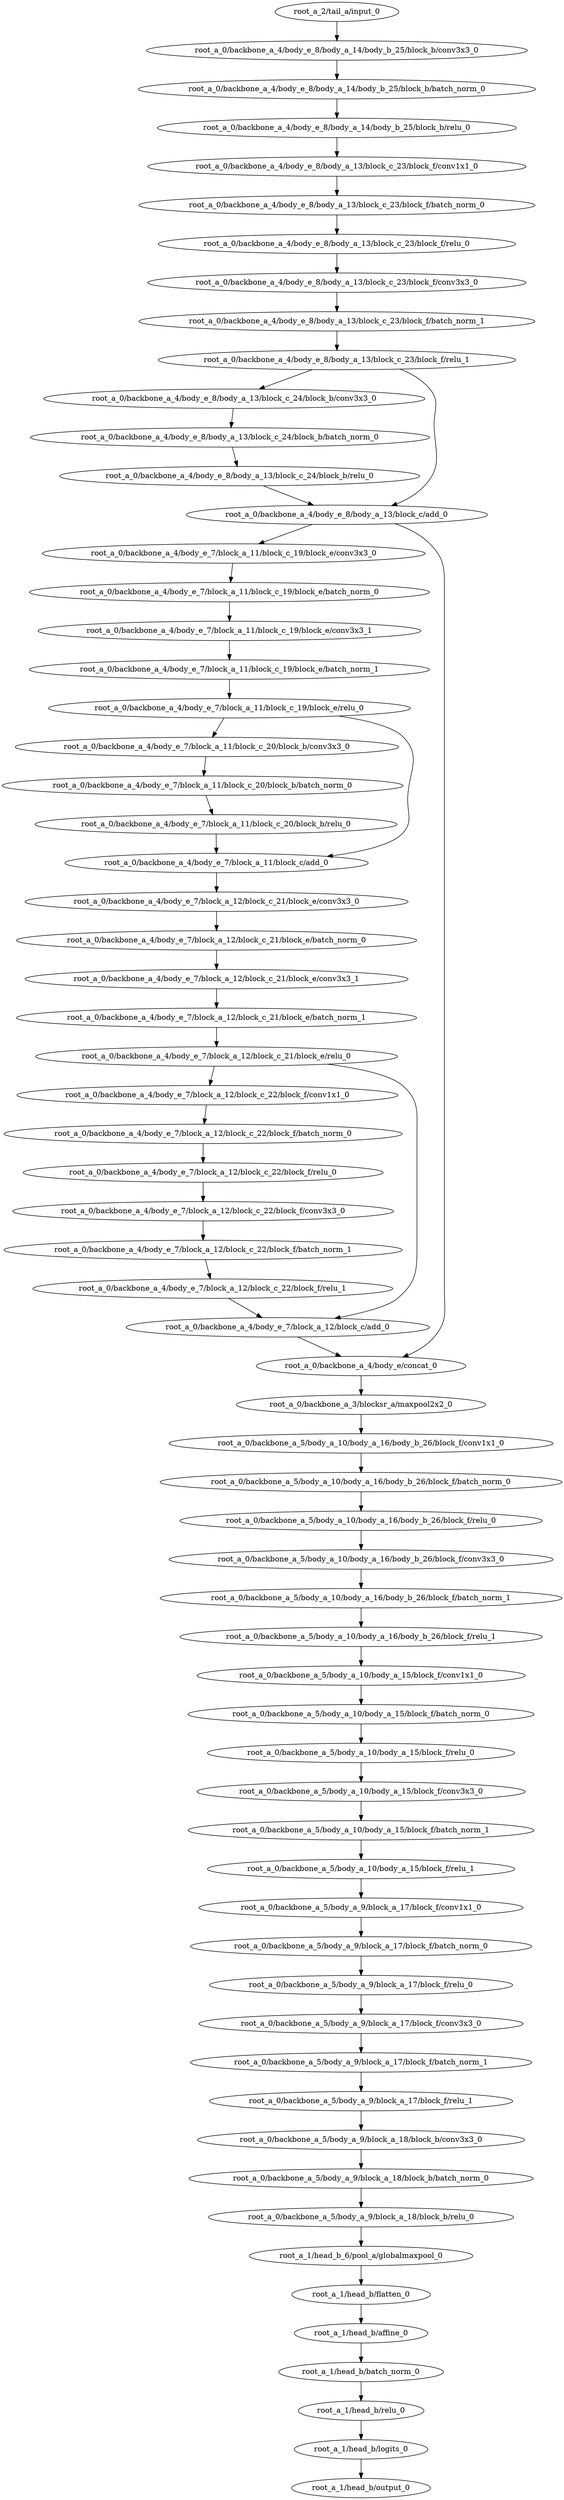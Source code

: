 digraph root_a {
	"root_a_2/tail_a/input_0"
	"root_a_0/backbone_a_4/body_e_8/body_a_14/body_b_25/block_b/conv3x3_0"
	"root_a_0/backbone_a_4/body_e_8/body_a_14/body_b_25/block_b/batch_norm_0"
	"root_a_0/backbone_a_4/body_e_8/body_a_14/body_b_25/block_b/relu_0"
	"root_a_0/backbone_a_4/body_e_8/body_a_13/block_c_23/block_f/conv1x1_0"
	"root_a_0/backbone_a_4/body_e_8/body_a_13/block_c_23/block_f/batch_norm_0"
	"root_a_0/backbone_a_4/body_e_8/body_a_13/block_c_23/block_f/relu_0"
	"root_a_0/backbone_a_4/body_e_8/body_a_13/block_c_23/block_f/conv3x3_0"
	"root_a_0/backbone_a_4/body_e_8/body_a_13/block_c_23/block_f/batch_norm_1"
	"root_a_0/backbone_a_4/body_e_8/body_a_13/block_c_23/block_f/relu_1"
	"root_a_0/backbone_a_4/body_e_8/body_a_13/block_c_24/block_b/conv3x3_0"
	"root_a_0/backbone_a_4/body_e_8/body_a_13/block_c_24/block_b/batch_norm_0"
	"root_a_0/backbone_a_4/body_e_8/body_a_13/block_c_24/block_b/relu_0"
	"root_a_0/backbone_a_4/body_e_8/body_a_13/block_c/add_0"
	"root_a_0/backbone_a_4/body_e_7/block_a_11/block_c_19/block_e/conv3x3_0"
	"root_a_0/backbone_a_4/body_e_7/block_a_11/block_c_19/block_e/batch_norm_0"
	"root_a_0/backbone_a_4/body_e_7/block_a_11/block_c_19/block_e/conv3x3_1"
	"root_a_0/backbone_a_4/body_e_7/block_a_11/block_c_19/block_e/batch_norm_1"
	"root_a_0/backbone_a_4/body_e_7/block_a_11/block_c_19/block_e/relu_0"
	"root_a_0/backbone_a_4/body_e_7/block_a_11/block_c_20/block_b/conv3x3_0"
	"root_a_0/backbone_a_4/body_e_7/block_a_11/block_c_20/block_b/batch_norm_0"
	"root_a_0/backbone_a_4/body_e_7/block_a_11/block_c_20/block_b/relu_0"
	"root_a_0/backbone_a_4/body_e_7/block_a_11/block_c/add_0"
	"root_a_0/backbone_a_4/body_e_7/block_a_12/block_c_21/block_e/conv3x3_0"
	"root_a_0/backbone_a_4/body_e_7/block_a_12/block_c_21/block_e/batch_norm_0"
	"root_a_0/backbone_a_4/body_e_7/block_a_12/block_c_21/block_e/conv3x3_1"
	"root_a_0/backbone_a_4/body_e_7/block_a_12/block_c_21/block_e/batch_norm_1"
	"root_a_0/backbone_a_4/body_e_7/block_a_12/block_c_21/block_e/relu_0"
	"root_a_0/backbone_a_4/body_e_7/block_a_12/block_c_22/block_f/conv1x1_0"
	"root_a_0/backbone_a_4/body_e_7/block_a_12/block_c_22/block_f/batch_norm_0"
	"root_a_0/backbone_a_4/body_e_7/block_a_12/block_c_22/block_f/relu_0"
	"root_a_0/backbone_a_4/body_e_7/block_a_12/block_c_22/block_f/conv3x3_0"
	"root_a_0/backbone_a_4/body_e_7/block_a_12/block_c_22/block_f/batch_norm_1"
	"root_a_0/backbone_a_4/body_e_7/block_a_12/block_c_22/block_f/relu_1"
	"root_a_0/backbone_a_4/body_e_7/block_a_12/block_c/add_0"
	"root_a_0/backbone_a_4/body_e/concat_0"
	"root_a_0/backbone_a_3/blocksr_a/maxpool2x2_0"
	"root_a_0/backbone_a_5/body_a_10/body_a_16/body_b_26/block_f/conv1x1_0"
	"root_a_0/backbone_a_5/body_a_10/body_a_16/body_b_26/block_f/batch_norm_0"
	"root_a_0/backbone_a_5/body_a_10/body_a_16/body_b_26/block_f/relu_0"
	"root_a_0/backbone_a_5/body_a_10/body_a_16/body_b_26/block_f/conv3x3_0"
	"root_a_0/backbone_a_5/body_a_10/body_a_16/body_b_26/block_f/batch_norm_1"
	"root_a_0/backbone_a_5/body_a_10/body_a_16/body_b_26/block_f/relu_1"
	"root_a_0/backbone_a_5/body_a_10/body_a_15/block_f/conv1x1_0"
	"root_a_0/backbone_a_5/body_a_10/body_a_15/block_f/batch_norm_0"
	"root_a_0/backbone_a_5/body_a_10/body_a_15/block_f/relu_0"
	"root_a_0/backbone_a_5/body_a_10/body_a_15/block_f/conv3x3_0"
	"root_a_0/backbone_a_5/body_a_10/body_a_15/block_f/batch_norm_1"
	"root_a_0/backbone_a_5/body_a_10/body_a_15/block_f/relu_1"
	"root_a_0/backbone_a_5/body_a_9/block_a_17/block_f/conv1x1_0"
	"root_a_0/backbone_a_5/body_a_9/block_a_17/block_f/batch_norm_0"
	"root_a_0/backbone_a_5/body_a_9/block_a_17/block_f/relu_0"
	"root_a_0/backbone_a_5/body_a_9/block_a_17/block_f/conv3x3_0"
	"root_a_0/backbone_a_5/body_a_9/block_a_17/block_f/batch_norm_1"
	"root_a_0/backbone_a_5/body_a_9/block_a_17/block_f/relu_1"
	"root_a_0/backbone_a_5/body_a_9/block_a_18/block_b/conv3x3_0"
	"root_a_0/backbone_a_5/body_a_9/block_a_18/block_b/batch_norm_0"
	"root_a_0/backbone_a_5/body_a_9/block_a_18/block_b/relu_0"
	"root_a_1/head_b_6/pool_a/globalmaxpool_0"
	"root_a_1/head_b/flatten_0"
	"root_a_1/head_b/affine_0"
	"root_a_1/head_b/batch_norm_0"
	"root_a_1/head_b/relu_0"
	"root_a_1/head_b/logits_0"
	"root_a_1/head_b/output_0"

	"root_a_2/tail_a/input_0" -> "root_a_0/backbone_a_4/body_e_8/body_a_14/body_b_25/block_b/conv3x3_0"
	"root_a_0/backbone_a_4/body_e_8/body_a_14/body_b_25/block_b/conv3x3_0" -> "root_a_0/backbone_a_4/body_e_8/body_a_14/body_b_25/block_b/batch_norm_0"
	"root_a_0/backbone_a_4/body_e_8/body_a_14/body_b_25/block_b/batch_norm_0" -> "root_a_0/backbone_a_4/body_e_8/body_a_14/body_b_25/block_b/relu_0"
	"root_a_0/backbone_a_4/body_e_8/body_a_14/body_b_25/block_b/relu_0" -> "root_a_0/backbone_a_4/body_e_8/body_a_13/block_c_23/block_f/conv1x1_0"
	"root_a_0/backbone_a_4/body_e_8/body_a_13/block_c_23/block_f/conv1x1_0" -> "root_a_0/backbone_a_4/body_e_8/body_a_13/block_c_23/block_f/batch_norm_0"
	"root_a_0/backbone_a_4/body_e_8/body_a_13/block_c_23/block_f/batch_norm_0" -> "root_a_0/backbone_a_4/body_e_8/body_a_13/block_c_23/block_f/relu_0"
	"root_a_0/backbone_a_4/body_e_8/body_a_13/block_c_23/block_f/relu_0" -> "root_a_0/backbone_a_4/body_e_8/body_a_13/block_c_23/block_f/conv3x3_0"
	"root_a_0/backbone_a_4/body_e_8/body_a_13/block_c_23/block_f/conv3x3_0" -> "root_a_0/backbone_a_4/body_e_8/body_a_13/block_c_23/block_f/batch_norm_1"
	"root_a_0/backbone_a_4/body_e_8/body_a_13/block_c_23/block_f/batch_norm_1" -> "root_a_0/backbone_a_4/body_e_8/body_a_13/block_c_23/block_f/relu_1"
	"root_a_0/backbone_a_4/body_e_8/body_a_13/block_c_23/block_f/relu_1" -> "root_a_0/backbone_a_4/body_e_8/body_a_13/block_c_24/block_b/conv3x3_0"
	"root_a_0/backbone_a_4/body_e_8/body_a_13/block_c_24/block_b/conv3x3_0" -> "root_a_0/backbone_a_4/body_e_8/body_a_13/block_c_24/block_b/batch_norm_0"
	"root_a_0/backbone_a_4/body_e_8/body_a_13/block_c_24/block_b/batch_norm_0" -> "root_a_0/backbone_a_4/body_e_8/body_a_13/block_c_24/block_b/relu_0"
	"root_a_0/backbone_a_4/body_e_8/body_a_13/block_c_24/block_b/relu_0" -> "root_a_0/backbone_a_4/body_e_8/body_a_13/block_c/add_0"
	"root_a_0/backbone_a_4/body_e_8/body_a_13/block_c_23/block_f/relu_1" -> "root_a_0/backbone_a_4/body_e_8/body_a_13/block_c/add_0"
	"root_a_0/backbone_a_4/body_e_8/body_a_13/block_c/add_0" -> "root_a_0/backbone_a_4/body_e_7/block_a_11/block_c_19/block_e/conv3x3_0"
	"root_a_0/backbone_a_4/body_e_7/block_a_11/block_c_19/block_e/conv3x3_0" -> "root_a_0/backbone_a_4/body_e_7/block_a_11/block_c_19/block_e/batch_norm_0"
	"root_a_0/backbone_a_4/body_e_7/block_a_11/block_c_19/block_e/batch_norm_0" -> "root_a_0/backbone_a_4/body_e_7/block_a_11/block_c_19/block_e/conv3x3_1"
	"root_a_0/backbone_a_4/body_e_7/block_a_11/block_c_19/block_e/conv3x3_1" -> "root_a_0/backbone_a_4/body_e_7/block_a_11/block_c_19/block_e/batch_norm_1"
	"root_a_0/backbone_a_4/body_e_7/block_a_11/block_c_19/block_e/batch_norm_1" -> "root_a_0/backbone_a_4/body_e_7/block_a_11/block_c_19/block_e/relu_0"
	"root_a_0/backbone_a_4/body_e_7/block_a_11/block_c_19/block_e/relu_0" -> "root_a_0/backbone_a_4/body_e_7/block_a_11/block_c_20/block_b/conv3x3_0"
	"root_a_0/backbone_a_4/body_e_7/block_a_11/block_c_20/block_b/conv3x3_0" -> "root_a_0/backbone_a_4/body_e_7/block_a_11/block_c_20/block_b/batch_norm_0"
	"root_a_0/backbone_a_4/body_e_7/block_a_11/block_c_20/block_b/batch_norm_0" -> "root_a_0/backbone_a_4/body_e_7/block_a_11/block_c_20/block_b/relu_0"
	"root_a_0/backbone_a_4/body_e_7/block_a_11/block_c_19/block_e/relu_0" -> "root_a_0/backbone_a_4/body_e_7/block_a_11/block_c/add_0"
	"root_a_0/backbone_a_4/body_e_7/block_a_11/block_c_20/block_b/relu_0" -> "root_a_0/backbone_a_4/body_e_7/block_a_11/block_c/add_0"
	"root_a_0/backbone_a_4/body_e_7/block_a_11/block_c/add_0" -> "root_a_0/backbone_a_4/body_e_7/block_a_12/block_c_21/block_e/conv3x3_0"
	"root_a_0/backbone_a_4/body_e_7/block_a_12/block_c_21/block_e/conv3x3_0" -> "root_a_0/backbone_a_4/body_e_7/block_a_12/block_c_21/block_e/batch_norm_0"
	"root_a_0/backbone_a_4/body_e_7/block_a_12/block_c_21/block_e/batch_norm_0" -> "root_a_0/backbone_a_4/body_e_7/block_a_12/block_c_21/block_e/conv3x3_1"
	"root_a_0/backbone_a_4/body_e_7/block_a_12/block_c_21/block_e/conv3x3_1" -> "root_a_0/backbone_a_4/body_e_7/block_a_12/block_c_21/block_e/batch_norm_1"
	"root_a_0/backbone_a_4/body_e_7/block_a_12/block_c_21/block_e/batch_norm_1" -> "root_a_0/backbone_a_4/body_e_7/block_a_12/block_c_21/block_e/relu_0"
	"root_a_0/backbone_a_4/body_e_7/block_a_12/block_c_21/block_e/relu_0" -> "root_a_0/backbone_a_4/body_e_7/block_a_12/block_c_22/block_f/conv1x1_0"
	"root_a_0/backbone_a_4/body_e_7/block_a_12/block_c_22/block_f/conv1x1_0" -> "root_a_0/backbone_a_4/body_e_7/block_a_12/block_c_22/block_f/batch_norm_0"
	"root_a_0/backbone_a_4/body_e_7/block_a_12/block_c_22/block_f/batch_norm_0" -> "root_a_0/backbone_a_4/body_e_7/block_a_12/block_c_22/block_f/relu_0"
	"root_a_0/backbone_a_4/body_e_7/block_a_12/block_c_22/block_f/relu_0" -> "root_a_0/backbone_a_4/body_e_7/block_a_12/block_c_22/block_f/conv3x3_0"
	"root_a_0/backbone_a_4/body_e_7/block_a_12/block_c_22/block_f/conv3x3_0" -> "root_a_0/backbone_a_4/body_e_7/block_a_12/block_c_22/block_f/batch_norm_1"
	"root_a_0/backbone_a_4/body_e_7/block_a_12/block_c_22/block_f/batch_norm_1" -> "root_a_0/backbone_a_4/body_e_7/block_a_12/block_c_22/block_f/relu_1"
	"root_a_0/backbone_a_4/body_e_7/block_a_12/block_c_21/block_e/relu_0" -> "root_a_0/backbone_a_4/body_e_7/block_a_12/block_c/add_0"
	"root_a_0/backbone_a_4/body_e_7/block_a_12/block_c_22/block_f/relu_1" -> "root_a_0/backbone_a_4/body_e_7/block_a_12/block_c/add_0"
	"root_a_0/backbone_a_4/body_e_8/body_a_13/block_c/add_0" -> "root_a_0/backbone_a_4/body_e/concat_0"
	"root_a_0/backbone_a_4/body_e_7/block_a_12/block_c/add_0" -> "root_a_0/backbone_a_4/body_e/concat_0"
	"root_a_0/backbone_a_4/body_e/concat_0" -> "root_a_0/backbone_a_3/blocksr_a/maxpool2x2_0"
	"root_a_0/backbone_a_3/blocksr_a/maxpool2x2_0" -> "root_a_0/backbone_a_5/body_a_10/body_a_16/body_b_26/block_f/conv1x1_0"
	"root_a_0/backbone_a_5/body_a_10/body_a_16/body_b_26/block_f/conv1x1_0" -> "root_a_0/backbone_a_5/body_a_10/body_a_16/body_b_26/block_f/batch_norm_0"
	"root_a_0/backbone_a_5/body_a_10/body_a_16/body_b_26/block_f/batch_norm_0" -> "root_a_0/backbone_a_5/body_a_10/body_a_16/body_b_26/block_f/relu_0"
	"root_a_0/backbone_a_5/body_a_10/body_a_16/body_b_26/block_f/relu_0" -> "root_a_0/backbone_a_5/body_a_10/body_a_16/body_b_26/block_f/conv3x3_0"
	"root_a_0/backbone_a_5/body_a_10/body_a_16/body_b_26/block_f/conv3x3_0" -> "root_a_0/backbone_a_5/body_a_10/body_a_16/body_b_26/block_f/batch_norm_1"
	"root_a_0/backbone_a_5/body_a_10/body_a_16/body_b_26/block_f/batch_norm_1" -> "root_a_0/backbone_a_5/body_a_10/body_a_16/body_b_26/block_f/relu_1"
	"root_a_0/backbone_a_5/body_a_10/body_a_16/body_b_26/block_f/relu_1" -> "root_a_0/backbone_a_5/body_a_10/body_a_15/block_f/conv1x1_0"
	"root_a_0/backbone_a_5/body_a_10/body_a_15/block_f/conv1x1_0" -> "root_a_0/backbone_a_5/body_a_10/body_a_15/block_f/batch_norm_0"
	"root_a_0/backbone_a_5/body_a_10/body_a_15/block_f/batch_norm_0" -> "root_a_0/backbone_a_5/body_a_10/body_a_15/block_f/relu_0"
	"root_a_0/backbone_a_5/body_a_10/body_a_15/block_f/relu_0" -> "root_a_0/backbone_a_5/body_a_10/body_a_15/block_f/conv3x3_0"
	"root_a_0/backbone_a_5/body_a_10/body_a_15/block_f/conv3x3_0" -> "root_a_0/backbone_a_5/body_a_10/body_a_15/block_f/batch_norm_1"
	"root_a_0/backbone_a_5/body_a_10/body_a_15/block_f/batch_norm_1" -> "root_a_0/backbone_a_5/body_a_10/body_a_15/block_f/relu_1"
	"root_a_0/backbone_a_5/body_a_10/body_a_15/block_f/relu_1" -> "root_a_0/backbone_a_5/body_a_9/block_a_17/block_f/conv1x1_0"
	"root_a_0/backbone_a_5/body_a_9/block_a_17/block_f/conv1x1_0" -> "root_a_0/backbone_a_5/body_a_9/block_a_17/block_f/batch_norm_0"
	"root_a_0/backbone_a_5/body_a_9/block_a_17/block_f/batch_norm_0" -> "root_a_0/backbone_a_5/body_a_9/block_a_17/block_f/relu_0"
	"root_a_0/backbone_a_5/body_a_9/block_a_17/block_f/relu_0" -> "root_a_0/backbone_a_5/body_a_9/block_a_17/block_f/conv3x3_0"
	"root_a_0/backbone_a_5/body_a_9/block_a_17/block_f/conv3x3_0" -> "root_a_0/backbone_a_5/body_a_9/block_a_17/block_f/batch_norm_1"
	"root_a_0/backbone_a_5/body_a_9/block_a_17/block_f/batch_norm_1" -> "root_a_0/backbone_a_5/body_a_9/block_a_17/block_f/relu_1"
	"root_a_0/backbone_a_5/body_a_9/block_a_17/block_f/relu_1" -> "root_a_0/backbone_a_5/body_a_9/block_a_18/block_b/conv3x3_0"
	"root_a_0/backbone_a_5/body_a_9/block_a_18/block_b/conv3x3_0" -> "root_a_0/backbone_a_5/body_a_9/block_a_18/block_b/batch_norm_0"
	"root_a_0/backbone_a_5/body_a_9/block_a_18/block_b/batch_norm_0" -> "root_a_0/backbone_a_5/body_a_9/block_a_18/block_b/relu_0"
	"root_a_0/backbone_a_5/body_a_9/block_a_18/block_b/relu_0" -> "root_a_1/head_b_6/pool_a/globalmaxpool_0"
	"root_a_1/head_b_6/pool_a/globalmaxpool_0" -> "root_a_1/head_b/flatten_0"
	"root_a_1/head_b/flatten_0" -> "root_a_1/head_b/affine_0"
	"root_a_1/head_b/affine_0" -> "root_a_1/head_b/batch_norm_0"
	"root_a_1/head_b/batch_norm_0" -> "root_a_1/head_b/relu_0"
	"root_a_1/head_b/relu_0" -> "root_a_1/head_b/logits_0"
	"root_a_1/head_b/logits_0" -> "root_a_1/head_b/output_0"

}